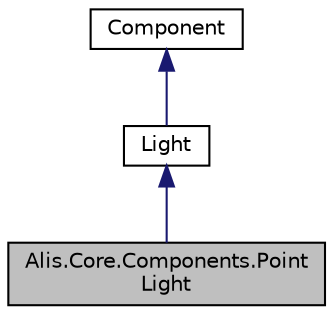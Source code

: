 digraph "Alis.Core.Components.PointLight"
{
 // LATEX_PDF_SIZE
  edge [fontname="Helvetica",fontsize="10",labelfontname="Helvetica",labelfontsize="10"];
  node [fontname="Helvetica",fontsize="10",shape=record];
  Node1 [label="Alis.Core.Components.Point\lLight",height=0.2,width=0.4,color="black", fillcolor="grey75", style="filled", fontcolor="black",tooltip="The point light class"];
  Node2 -> Node1 [dir="back",color="midnightblue",fontsize="10",style="solid",fontname="Helvetica"];
  Node2 [label="Light",height=0.2,width=0.4,color="black", fillcolor="white", style="filled",URL="$class_alis_1_1_core_1_1_components_1_1_light.html",tooltip="The light class"];
  Node3 -> Node2 [dir="back",color="midnightblue",fontsize="10",style="solid",fontname="Helvetica"];
  Node3 [label="Component",height=0.2,width=0.4,color="black", fillcolor="white", style="filled",URL="$class_alis_1_1_core_1_1_entities_1_1_component.html",tooltip="Define a general component."];
}
